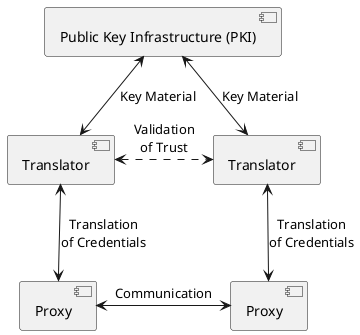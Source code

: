 @startuml
skinparam backgroundcolor transparent

component "Public Key Infrastructure (PKI)" as pki

component "Translator" as t_a
component "Translator" as t_b

component "Proxy" as p_a
component "Proxy" as p_b

pki <--> t_a : Key Material
pki <--> t_b : Key Material

t_a <--> p_a : Translation\nof Credentials
t_b <--> p_b : Translation\nof Credentials

t_a <.> t_b : Validation\nof Trust

p_a <-> p_b : Communication

@enduml
